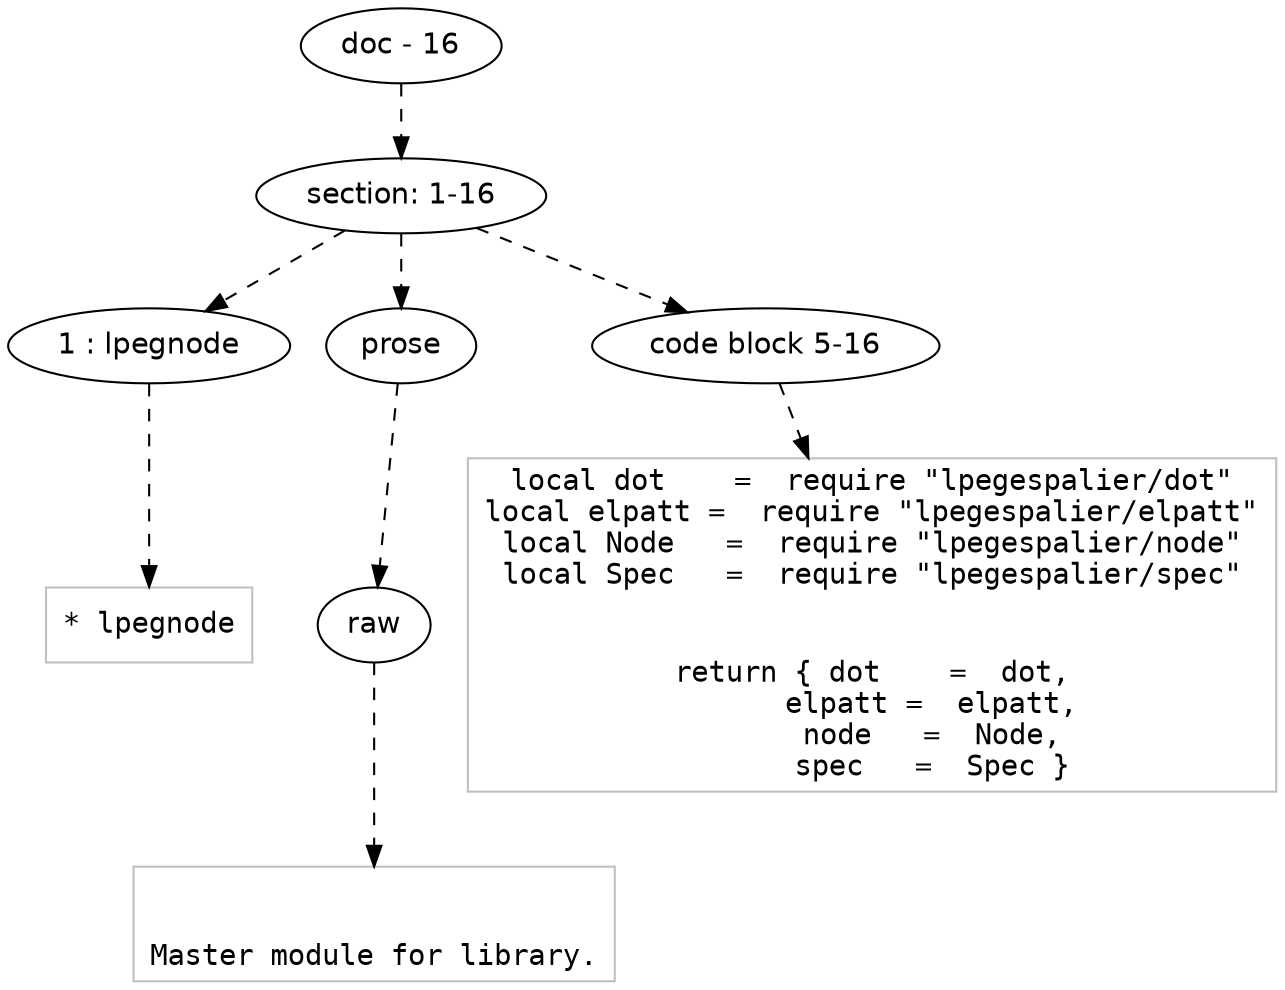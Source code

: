digraph lpegNode {

node [fontname=Helvetica]
edge [style=dashed]

doc_0 [label="doc - 16"]


doc_0 -> { section_1}
{rank=same; section_1}

section_1 [label="section: 1-16"]


// END RANK doc_0

section_1 -> { header_2 prose_3 codeblock_4}
{rank=same; header_2 prose_3 codeblock_4}

header_2 [label="1 : lpegnode"]

prose_3 [label="prose"]

codeblock_4 [label="code block 5-16"]


// END RANK section_1

header_2 -> leaf_5
leaf_5  [color=Gray,shape=rectangle,fontname=Inconsolata,label="* lpegnode"]
// END RANK header_2

prose_3 -> { raw_6}
{rank=same; raw_6}

raw_6 [label="raw"]


// END RANK prose_3

raw_6 -> leaf_7
leaf_7  [color=Gray,shape=rectangle,fontname=Inconsolata,label="

Master module for library.
"]
// END RANK raw_6

codeblock_4 -> leaf_8
leaf_8  [color=Gray,shape=rectangle,fontname=Inconsolata,label="local dot    =  require \"lpegespalier/dot\"
local elpatt =  require \"lpegespalier/elpatt\"
local Node   =  require \"lpegespalier/node\"
local Spec   =  require \"lpegespalier/spec\"


return { dot    =  dot,
       elpatt =  elpatt,
       node   =  Node,
       spec   =  Spec }"]
// END RANK codeblock_4


}

